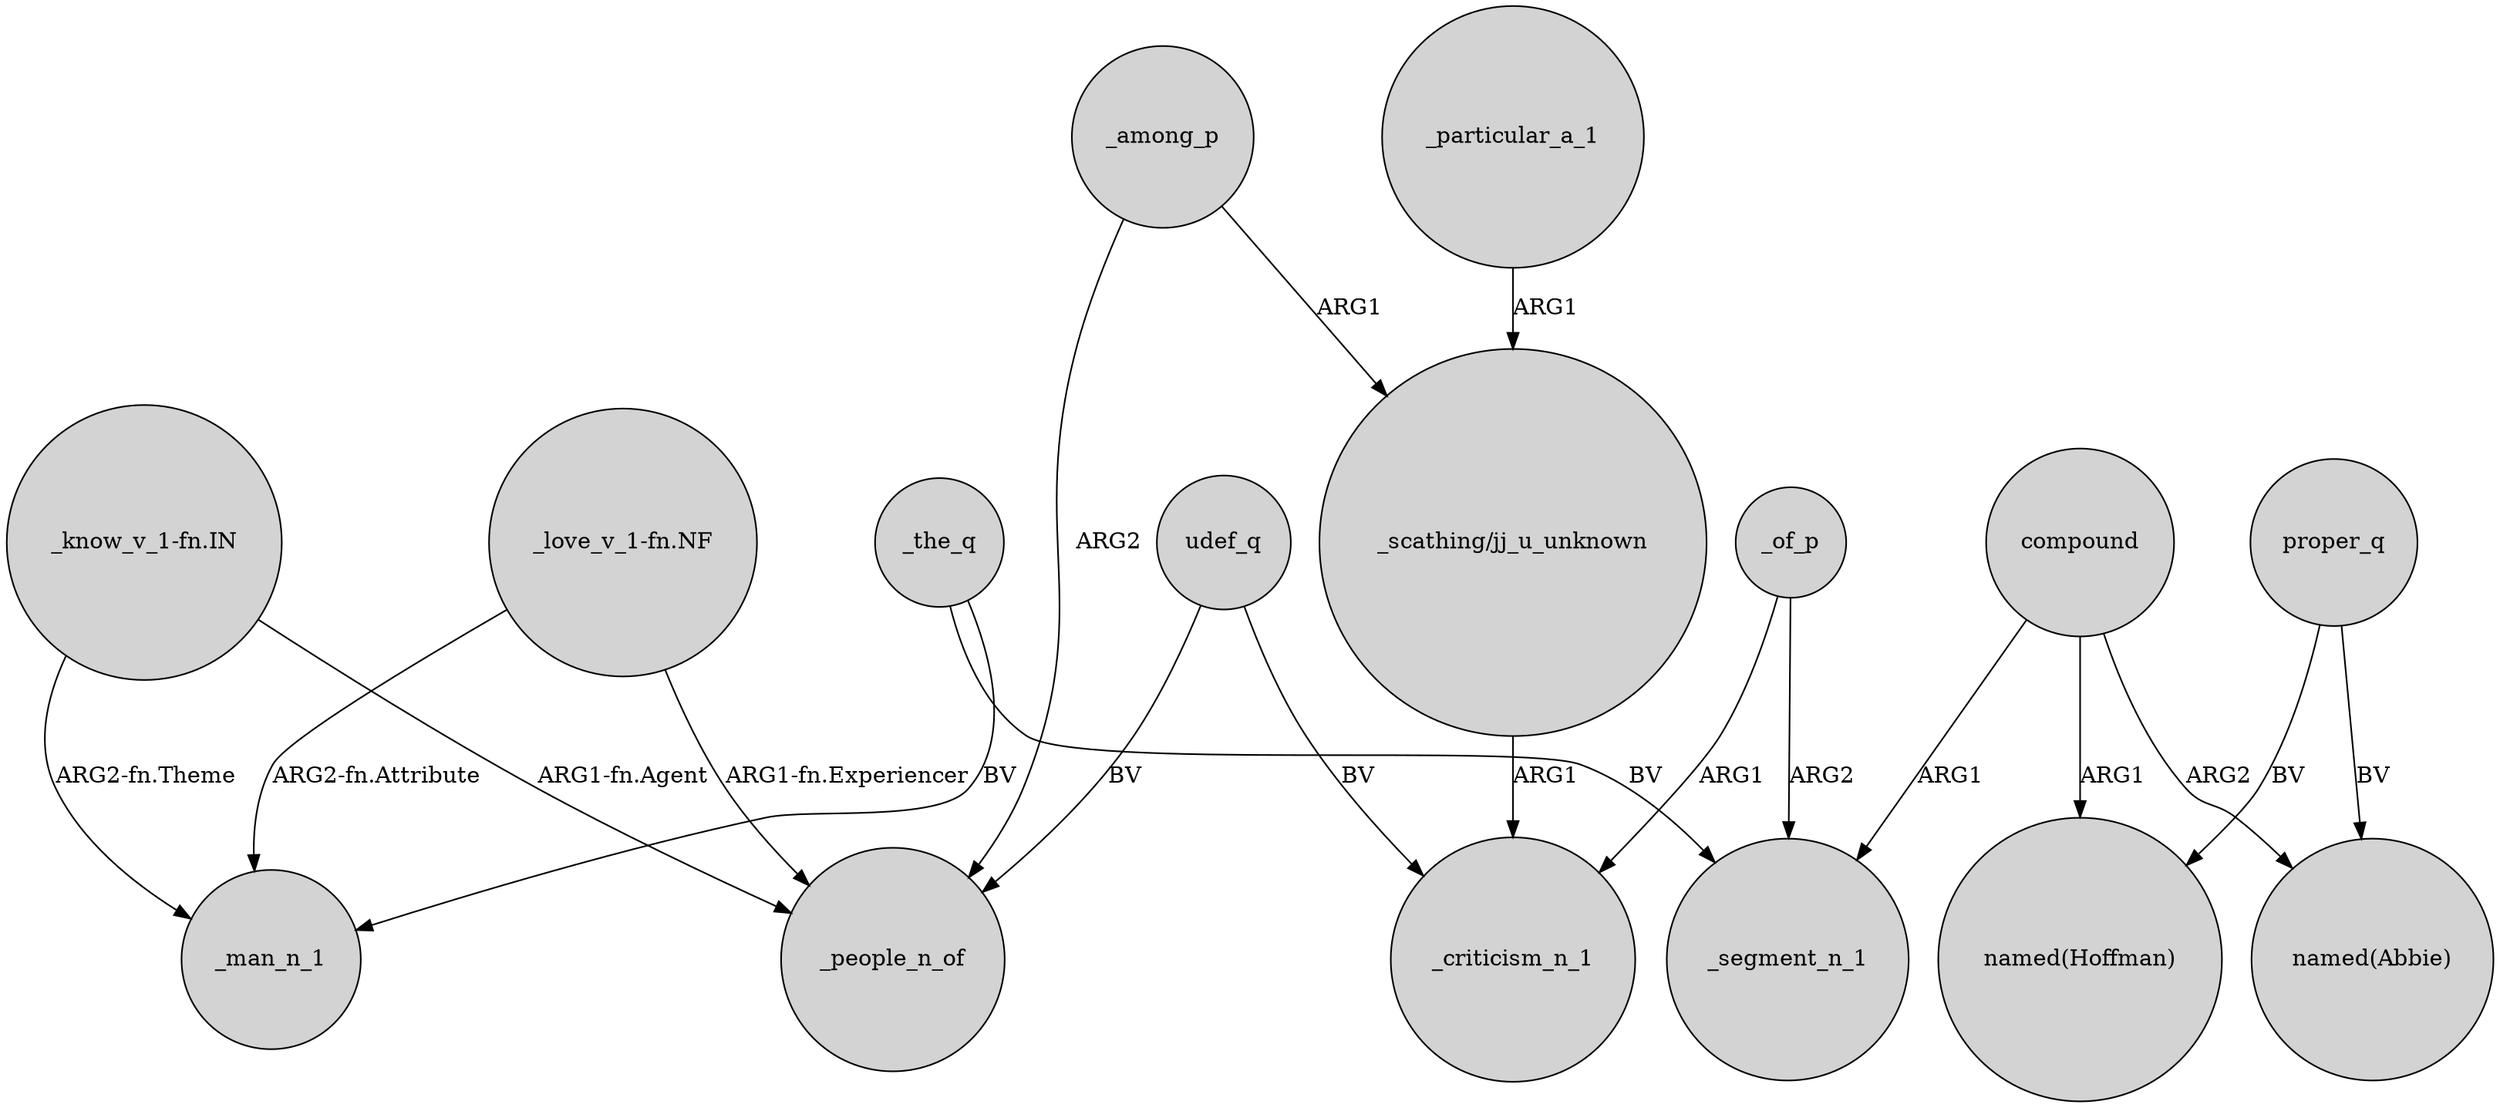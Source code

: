 digraph {
	node [shape=circle style=filled]
	"_know_v_1-fn.IN" -> _people_n_of [label="ARG1-fn.Agent"]
	_the_q -> _segment_n_1 [label=BV]
	_the_q -> _man_n_1 [label=BV]
	_of_p -> _segment_n_1 [label=ARG2]
	compound -> _segment_n_1 [label=ARG1]
	"_love_v_1-fn.NF" -> _man_n_1 [label="ARG2-fn.Attribute"]
	"_love_v_1-fn.NF" -> _people_n_of [label="ARG1-fn.Experiencer"]
	"_know_v_1-fn.IN" -> _man_n_1 [label="ARG2-fn.Theme"]
	udef_q -> _people_n_of [label=BV]
	_among_p -> _people_n_of [label=ARG2]
	proper_q -> "named(Abbie)" [label=BV]
	udef_q -> _criticism_n_1 [label=BV]
	_particular_a_1 -> "_scathing/jj_u_unknown" [label=ARG1]
	_of_p -> _criticism_n_1 [label=ARG1]
	compound -> "named(Hoffman)" [label=ARG1]
	compound -> "named(Abbie)" [label=ARG2]
	"_scathing/jj_u_unknown" -> _criticism_n_1 [label=ARG1]
	_among_p -> "_scathing/jj_u_unknown" [label=ARG1]
	proper_q -> "named(Hoffman)" [label=BV]
}
